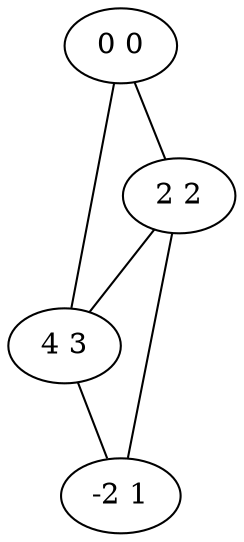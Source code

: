 graph 3 {
	"4 3";
	"-2 1";
	"0 0";
	"2 2";
	"0 0" -- "4 3";
	"2 2" -- "4 3";
	"2 2" -- "-2 1";
	"4 3" -- "-2 1";
	"0 0" -- "2 2";
	}

